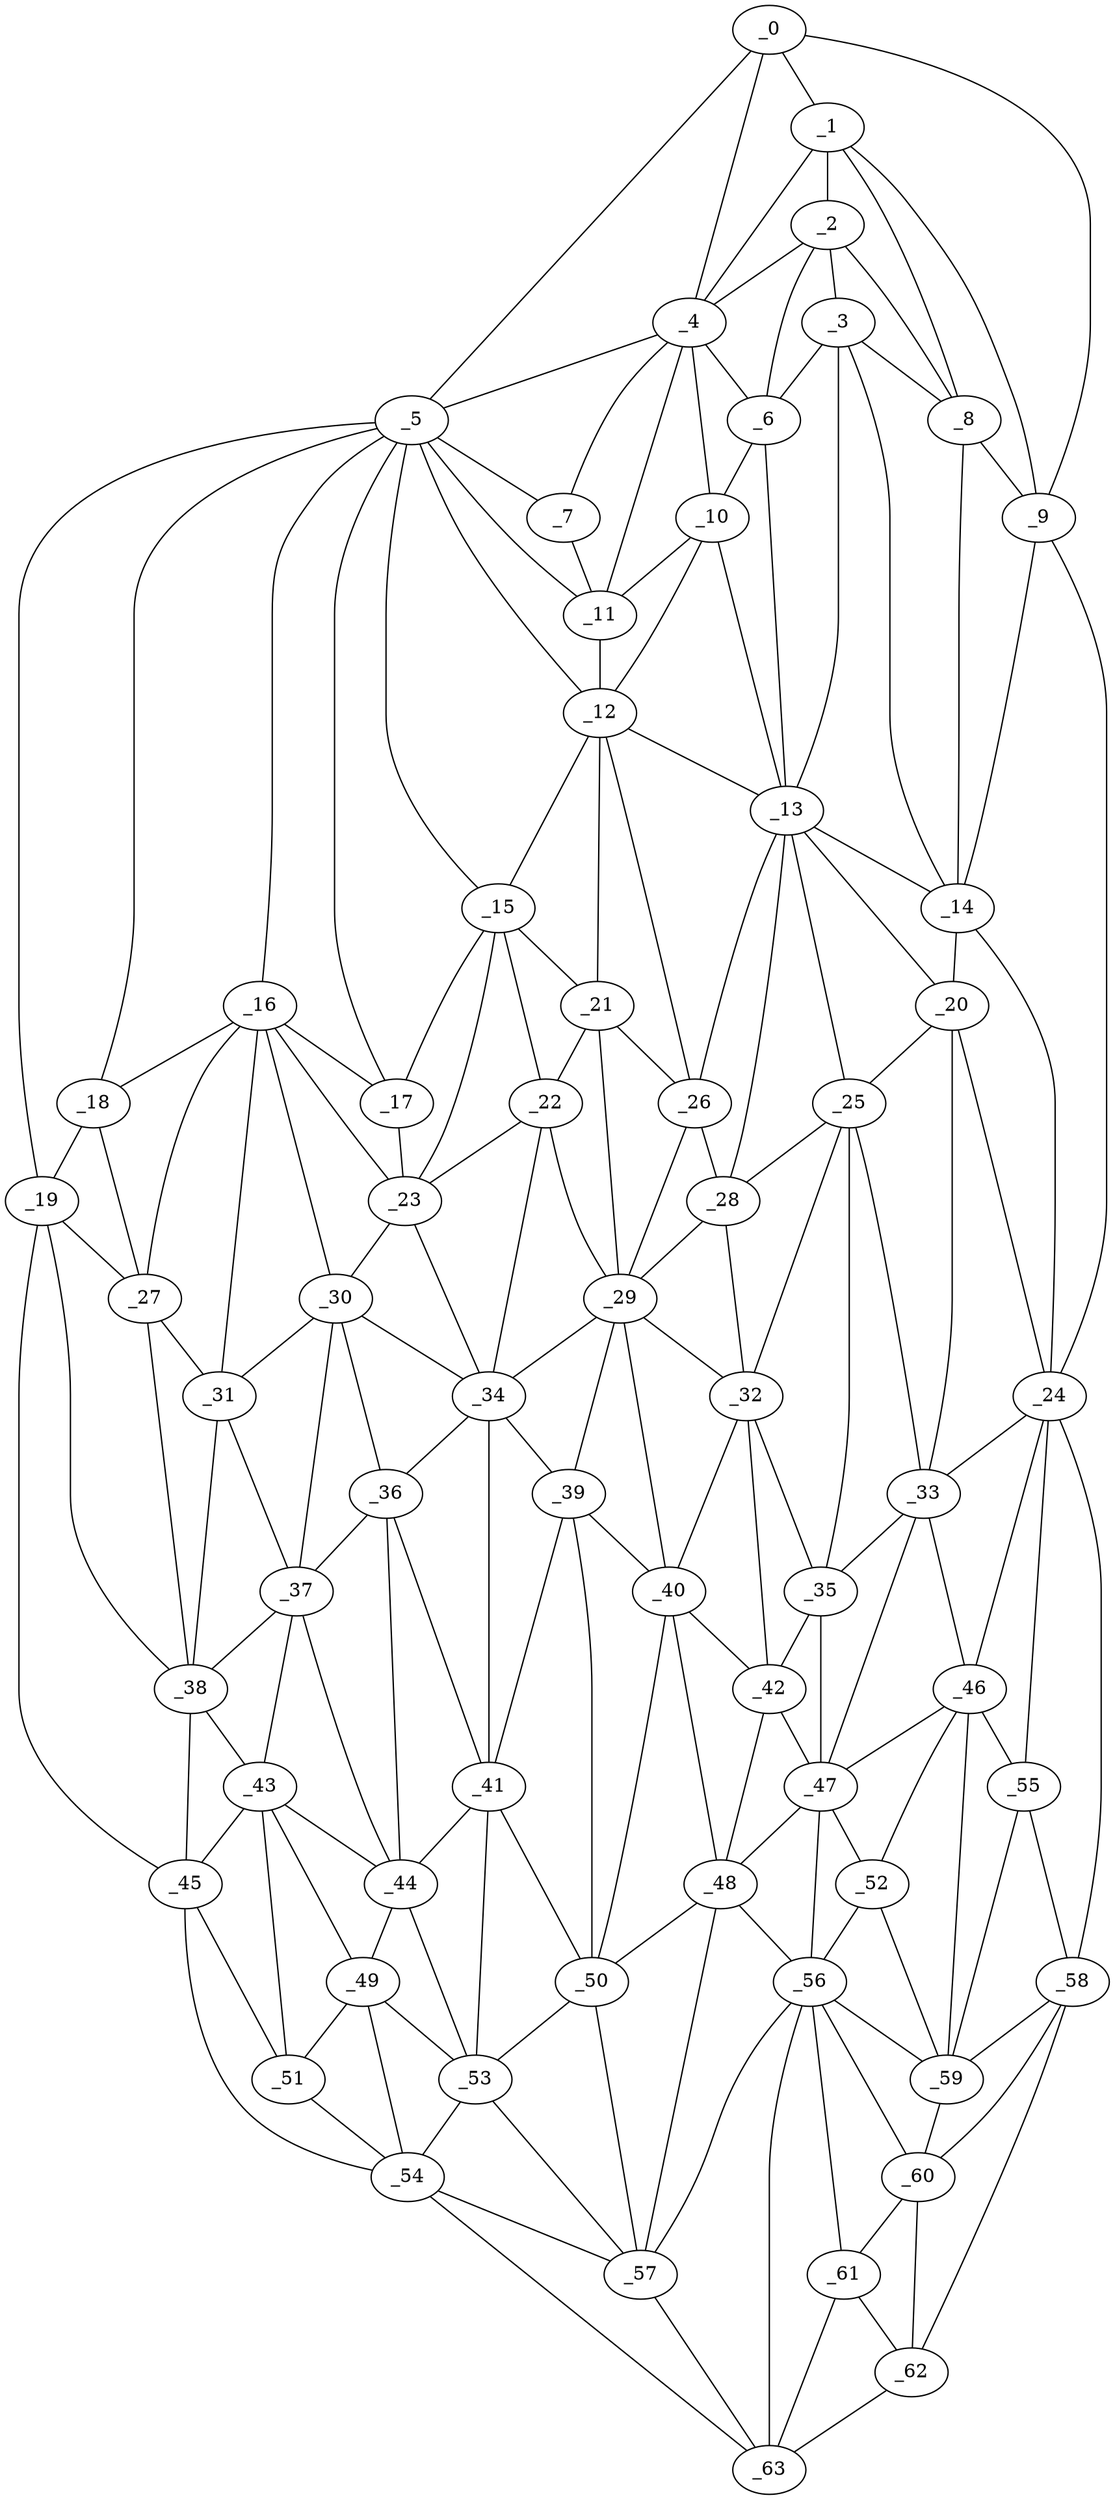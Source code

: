 graph "obj81__25.gxl" {
	_0	 [x=4,
		y=17];
	_1	 [x=9,
		y=29];
	_0 -- _1	 [valence=1];
	_4	 [x=18,
		y=73];
	_0 -- _4	 [valence=2];
	_5	 [x=18,
		y=95];
	_0 -- _5	 [valence=1];
	_9	 [x=25,
		y=6];
	_0 -- _9	 [valence=1];
	_2	 [x=15,
		y=41];
	_1 -- _2	 [valence=1];
	_1 -- _4	 [valence=2];
	_8	 [x=22,
		y=34];
	_1 -- _8	 [valence=2];
	_1 -- _9	 [valence=1];
	_3	 [x=18,
		y=47];
	_2 -- _3	 [valence=2];
	_2 -- _4	 [valence=2];
	_6	 [x=20,
		y=63];
	_2 -- _6	 [valence=2];
	_2 -- _8	 [valence=2];
	_3 -- _6	 [valence=1];
	_3 -- _8	 [valence=1];
	_13	 [x=36,
		y=57];
	_3 -- _13	 [valence=1];
	_14	 [x=37,
		y=34];
	_3 -- _14	 [valence=2];
	_4 -- _5	 [valence=1];
	_4 -- _6	 [valence=1];
	_7	 [x=20,
		y=77];
	_4 -- _7	 [valence=2];
	_10	 [x=25,
		y=66];
	_4 -- _10	 [valence=2];
	_11	 [x=28,
		y=77];
	_4 -- _11	 [valence=2];
	_5 -- _7	 [valence=1];
	_5 -- _11	 [valence=2];
	_12	 [x=33,
		y=78];
	_5 -- _12	 [valence=2];
	_15	 [x=40,
		y=86];
	_5 -- _15	 [valence=1];
	_16	 [x=40,
		y=103];
	_5 -- _16	 [valence=1];
	_17	 [x=42,
		y=91];
	_5 -- _17	 [valence=2];
	_18	 [x=42,
		y=111];
	_5 -- _18	 [valence=1];
	_19	 [x=45,
		y=119];
	_5 -- _19	 [valence=1];
	_6 -- _10	 [valence=1];
	_6 -- _13	 [valence=2];
	_7 -- _11	 [valence=2];
	_8 -- _9	 [valence=2];
	_8 -- _14	 [valence=2];
	_9 -- _14	 [valence=2];
	_24	 [x=48,
		y=9];
	_9 -- _24	 [valence=1];
	_10 -- _11	 [valence=1];
	_10 -- _12	 [valence=2];
	_10 -- _13	 [valence=1];
	_11 -- _12	 [valence=2];
	_12 -- _13	 [valence=1];
	_12 -- _15	 [valence=2];
	_21	 [x=46,
		y=78];
	_12 -- _21	 [valence=2];
	_26	 [x=48,
		y=71];
	_12 -- _26	 [valence=2];
	_13 -- _14	 [valence=1];
	_20	 [x=46,
		y=40];
	_13 -- _20	 [valence=2];
	_25	 [x=48,
		y=45];
	_13 -- _25	 [valence=1];
	_13 -- _26	 [valence=2];
	_28	 [x=53,
		y=58];
	_13 -- _28	 [valence=2];
	_14 -- _20	 [valence=1];
	_14 -- _24	 [valence=2];
	_15 -- _17	 [valence=2];
	_15 -- _21	 [valence=2];
	_22	 [x=47,
		y=82];
	_15 -- _22	 [valence=2];
	_23	 [x=47,
		y=91];
	_15 -- _23	 [valence=1];
	_16 -- _17	 [valence=2];
	_16 -- _18	 [valence=2];
	_16 -- _23	 [valence=2];
	_27	 [x=50,
		y=111];
	_16 -- _27	 [valence=2];
	_30	 [x=56,
		y=96];
	_16 -- _30	 [valence=2];
	_31	 [x=56,
		y=107];
	_16 -- _31	 [valence=2];
	_17 -- _23	 [valence=2];
	_18 -- _19	 [valence=1];
	_18 -- _27	 [valence=2];
	_19 -- _27	 [valence=1];
	_38	 [x=67,
		y=110];
	_19 -- _38	 [valence=2];
	_45	 [x=79,
		y=116];
	_19 -- _45	 [valence=1];
	_20 -- _24	 [valence=2];
	_20 -- _25	 [valence=2];
	_33	 [x=62,
		y=38];
	_20 -- _33	 [valence=2];
	_21 -- _22	 [valence=2];
	_21 -- _26	 [valence=1];
	_29	 [x=53,
		y=69];
	_21 -- _29	 [valence=2];
	_22 -- _23	 [valence=2];
	_22 -- _29	 [valence=1];
	_34	 [x=62,
		y=88];
	_22 -- _34	 [valence=2];
	_23 -- _30	 [valence=2];
	_23 -- _34	 [valence=1];
	_24 -- _33	 [valence=2];
	_46	 [x=81,
		y=32];
	_24 -- _46	 [valence=2];
	_55	 [x=94,
		y=22];
	_24 -- _55	 [valence=2];
	_58	 [x=97,
		y=16];
	_24 -- _58	 [valence=1];
	_25 -- _28	 [valence=2];
	_32	 [x=61,
		y=53];
	_25 -- _32	 [valence=2];
	_25 -- _33	 [valence=2];
	_35	 [x=63,
		y=48];
	_25 -- _35	 [valence=1];
	_26 -- _28	 [valence=2];
	_26 -- _29	 [valence=2];
	_27 -- _31	 [valence=2];
	_27 -- _38	 [valence=2];
	_28 -- _29	 [valence=2];
	_28 -- _32	 [valence=1];
	_29 -- _32	 [valence=1];
	_29 -- _34	 [valence=2];
	_39	 [x=71,
		y=71];
	_29 -- _39	 [valence=2];
	_40	 [x=73,
		y=67];
	_29 -- _40	 [valence=2];
	_30 -- _31	 [valence=2];
	_30 -- _34	 [valence=1];
	_36	 [x=65,
		y=93];
	_30 -- _36	 [valence=1];
	_37	 [x=66,
		y=103];
	_30 -- _37	 [valence=2];
	_31 -- _37	 [valence=2];
	_31 -- _38	 [valence=1];
	_32 -- _35	 [valence=2];
	_32 -- _40	 [valence=2];
	_42	 [x=75,
		y=58];
	_32 -- _42	 [valence=2];
	_33 -- _35	 [valence=2];
	_33 -- _46	 [valence=2];
	_47	 [x=81,
		y=48];
	_33 -- _47	 [valence=2];
	_34 -- _36	 [valence=2];
	_34 -- _39	 [valence=2];
	_41	 [x=74,
		y=90];
	_34 -- _41	 [valence=1];
	_35 -- _42	 [valence=1];
	_35 -- _47	 [valence=1];
	_36 -- _37	 [valence=2];
	_36 -- _41	 [valence=2];
	_44	 [x=78,
		y=96];
	_36 -- _44	 [valence=2];
	_37 -- _38	 [valence=1];
	_43	 [x=76,
		y=110];
	_37 -- _43	 [valence=2];
	_37 -- _44	 [valence=1];
	_38 -- _43	 [valence=2];
	_38 -- _45	 [valence=2];
	_39 -- _40	 [valence=1];
	_39 -- _41	 [valence=2];
	_50	 [x=83,
		y=78];
	_39 -- _50	 [valence=2];
	_40 -- _42	 [valence=1];
	_48	 [x=82,
		y=62];
	_40 -- _48	 [valence=2];
	_40 -- _50	 [valence=2];
	_41 -- _44	 [valence=2];
	_41 -- _50	 [valence=2];
	_53	 [x=88,
		y=91];
	_41 -- _53	 [valence=1];
	_42 -- _47	 [valence=2];
	_42 -- _48	 [valence=1];
	_43 -- _44	 [valence=1];
	_43 -- _45	 [valence=2];
	_49	 [x=82,
		y=99];
	_43 -- _49	 [valence=2];
	_51	 [x=83,
		y=107];
	_43 -- _51	 [valence=1];
	_44 -- _49	 [valence=2];
	_44 -- _53	 [valence=2];
	_45 -- _51	 [valence=2];
	_54	 [x=92,
		y=110];
	_45 -- _54	 [valence=1];
	_46 -- _47	 [valence=2];
	_52	 [x=88,
		y=38];
	_46 -- _52	 [valence=2];
	_46 -- _55	 [valence=2];
	_59	 [x=97,
		y=31];
	_46 -- _59	 [valence=2];
	_47 -- _48	 [valence=2];
	_47 -- _52	 [valence=2];
	_56	 [x=96,
		y=45];
	_47 -- _56	 [valence=2];
	_48 -- _50	 [valence=1];
	_48 -- _56	 [valence=2];
	_57	 [x=96,
		y=83];
	_48 -- _57	 [valence=2];
	_49 -- _51	 [valence=2];
	_49 -- _53	 [valence=1];
	_49 -- _54	 [valence=2];
	_50 -- _53	 [valence=1];
	_50 -- _57	 [valence=2];
	_51 -- _54	 [valence=1];
	_52 -- _56	 [valence=2];
	_52 -- _59	 [valence=2];
	_53 -- _54	 [valence=1];
	_53 -- _57	 [valence=2];
	_54 -- _57	 [valence=2];
	_63	 [x=126,
		y=63];
	_54 -- _63	 [valence=1];
	_55 -- _58	 [valence=2];
	_55 -- _59	 [valence=2];
	_56 -- _57	 [valence=2];
	_56 -- _59	 [valence=1];
	_60	 [x=114,
		y=39];
	_56 -- _60	 [valence=2];
	_61	 [x=118,
		y=47];
	_56 -- _61	 [valence=1];
	_56 -- _63	 [valence=2];
	_57 -- _63	 [valence=2];
	_58 -- _59	 [valence=1];
	_58 -- _60	 [valence=2];
	_62	 [x=126,
		y=47];
	_58 -- _62	 [valence=1];
	_59 -- _60	 [valence=2];
	_60 -- _61	 [valence=2];
	_60 -- _62	 [valence=1];
	_61 -- _62	 [valence=2];
	_61 -- _63	 [valence=1];
	_62 -- _63	 [valence=1];
}
